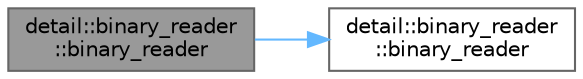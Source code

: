 digraph "detail::binary_reader::binary_reader"
{
 // LATEX_PDF_SIZE
  bgcolor="transparent";
  edge [fontname=Helvetica,fontsize=10,labelfontname=Helvetica,labelfontsize=10];
  node [fontname=Helvetica,fontsize=10,shape=box,height=0.2,width=0.4];
  rankdir="LR";
  Node1 [id="Node000001",label="detail::binary_reader\l::binary_reader",height=0.2,width=0.4,color="gray40", fillcolor="grey60", style="filled", fontcolor="black",tooltip=" "];
  Node1 -> Node2 [id="edge2_Node000001_Node000002",color="steelblue1",style="solid",tooltip=" "];
  Node2 [id="Node000002",label="detail::binary_reader\l::binary_reader",height=0.2,width=0.4,color="grey40", fillcolor="white", style="filled",URL="$classdetail_1_1binary__reader.html#a5dc3e9216177efe30686876d3faccf52",tooltip="create a binary reader"];
}
